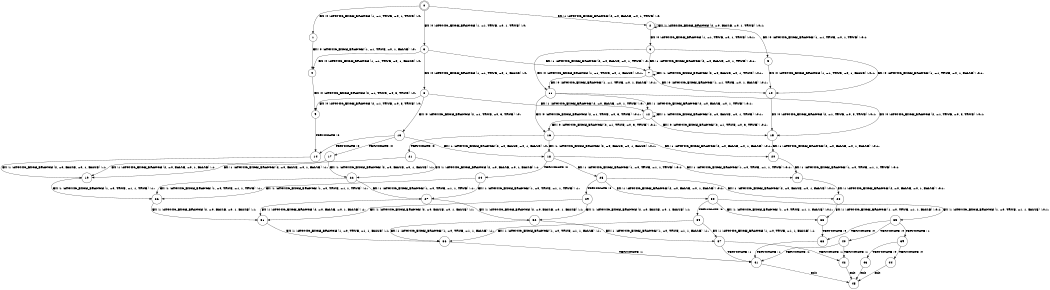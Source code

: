 digraph BCG {
size = "7, 10.5";
center = TRUE;
node [shape = circle];
0 [peripheries = 2];
0 -> 1 [label = "EX !0 !ATOMIC_EXCH_BRANCH (1, +1, TRUE, +0, 1, TRUE) !:0:"];
0 -> 2 [label = "EX !1 !ATOMIC_EXCH_BRANCH (2, +0, FALSE, +0, 1, TRUE) !:0:"];
0 -> 3 [label = "EX !0 !ATOMIC_EXCH_BRANCH (1, +1, TRUE, +0, 1, TRUE) !:0:"];
1 -> 4 [label = "EX !0 !ATOMIC_EXCH_BRANCH (1, +1, TRUE, +0, 1, FALSE) !:0:"];
2 -> 5 [label = "EX !0 !ATOMIC_EXCH_BRANCH (1, +1, TRUE, +0, 1, TRUE) !:0:1:"];
2 -> 6 [label = "EX !0 !ATOMIC_EXCH_BRANCH (1, +1, TRUE, +0, 1, TRUE) !:0:1:"];
2 -> 2 [label = "EX !1 !ATOMIC_EXCH_BRANCH (2, +0, FALSE, +0, 1, TRUE) !:0:1:"];
3 -> 4 [label = "EX !0 !ATOMIC_EXCH_BRANCH (1, +1, TRUE, +0, 1, FALSE) !:0:"];
3 -> 7 [label = "EX !1 !ATOMIC_EXCH_BRANCH (2, +0, FALSE, +0, 1, TRUE) !:0:"];
3 -> 8 [label = "EX !0 !ATOMIC_EXCH_BRANCH (1, +1, TRUE, +0, 1, FALSE) !:0:"];
4 -> 9 [label = "EX !0 !ATOMIC_EXCH_BRANCH (2, +1, TRUE, +0, 3, TRUE) !:0:"];
5 -> 10 [label = "EX !0 !ATOMIC_EXCH_BRANCH (1, +1, TRUE, +0, 1, FALSE) !:0:1:"];
6 -> 10 [label = "EX !0 !ATOMIC_EXCH_BRANCH (1, +1, TRUE, +0, 1, FALSE) !:0:1:"];
6 -> 7 [label = "EX !1 !ATOMIC_EXCH_BRANCH (2, +0, FALSE, +0, 1, TRUE) !:0:1:"];
6 -> 11 [label = "EX !0 !ATOMIC_EXCH_BRANCH (1, +1, TRUE, +0, 1, FALSE) !:0:1:"];
7 -> 10 [label = "EX !0 !ATOMIC_EXCH_BRANCH (1, +1, TRUE, +0, 1, FALSE) !:0:1:"];
7 -> 7 [label = "EX !1 !ATOMIC_EXCH_BRANCH (2, +0, FALSE, +0, 1, TRUE) !:0:1:"];
7 -> 11 [label = "EX !0 !ATOMIC_EXCH_BRANCH (1, +1, TRUE, +0, 1, FALSE) !:0:1:"];
8 -> 9 [label = "EX !0 !ATOMIC_EXCH_BRANCH (2, +1, TRUE, +0, 3, TRUE) !:0:"];
8 -> 12 [label = "EX !1 !ATOMIC_EXCH_BRANCH (2, +0, FALSE, +0, 1, TRUE) !:0:"];
8 -> 13 [label = "EX !0 !ATOMIC_EXCH_BRANCH (2, +1, TRUE, +0, 3, TRUE) !:0:"];
9 -> 14 [label = "TERMINATE !0"];
10 -> 15 [label = "EX !0 !ATOMIC_EXCH_BRANCH (2, +1, TRUE, +0, 3, TRUE) !:0:1:"];
11 -> 15 [label = "EX !0 !ATOMIC_EXCH_BRANCH (2, +1, TRUE, +0, 3, TRUE) !:0:1:"];
11 -> 12 [label = "EX !1 !ATOMIC_EXCH_BRANCH (2, +0, FALSE, +0, 1, TRUE) !:0:1:"];
11 -> 16 [label = "EX !0 !ATOMIC_EXCH_BRANCH (2, +1, TRUE, +0, 3, TRUE) !:0:1:"];
12 -> 15 [label = "EX !0 !ATOMIC_EXCH_BRANCH (2, +1, TRUE, +0, 3, TRUE) !:0:1:"];
12 -> 12 [label = "EX !1 !ATOMIC_EXCH_BRANCH (2, +0, FALSE, +0, 1, TRUE) !:0:1:"];
12 -> 16 [label = "EX !0 !ATOMIC_EXCH_BRANCH (2, +1, TRUE, +0, 3, TRUE) !:0:1:"];
13 -> 14 [label = "TERMINATE !0"];
13 -> 17 [label = "TERMINATE !0"];
13 -> 18 [label = "EX !1 !ATOMIC_EXCH_BRANCH (2, +0, FALSE, +0, 1, FALSE) !:0:"];
14 -> 19 [label = "EX !1 !ATOMIC_EXCH_BRANCH (2, +0, FALSE, +0, 1, FALSE) !:1:"];
15 -> 20 [label = "EX !1 !ATOMIC_EXCH_BRANCH (2, +0, FALSE, +0, 1, FALSE) !:0:1:"];
16 -> 20 [label = "EX !1 !ATOMIC_EXCH_BRANCH (2, +0, FALSE, +0, 1, FALSE) !:0:1:"];
16 -> 21 [label = "TERMINATE !0"];
16 -> 18 [label = "EX !1 !ATOMIC_EXCH_BRANCH (2, +0, FALSE, +0, 1, FALSE) !:0:1:"];
17 -> 19 [label = "EX !1 !ATOMIC_EXCH_BRANCH (2, +0, FALSE, +0, 1, FALSE) !:1:"];
17 -> 22 [label = "EX !1 !ATOMIC_EXCH_BRANCH (2, +0, FALSE, +0, 1, FALSE) !:1:"];
18 -> 23 [label = "EX !1 !ATOMIC_EXCH_BRANCH (1, +0, TRUE, +1, 1, TRUE) !:0:1:"];
18 -> 24 [label = "TERMINATE !0"];
18 -> 25 [label = "EX !1 !ATOMIC_EXCH_BRANCH (1, +0, TRUE, +1, 1, TRUE) !:0:1:"];
19 -> 26 [label = "EX !1 !ATOMIC_EXCH_BRANCH (1, +0, TRUE, +1, 1, TRUE) !:1:"];
20 -> 23 [label = "EX !1 !ATOMIC_EXCH_BRANCH (1, +0, TRUE, +1, 1, TRUE) !:0:1:"];
21 -> 19 [label = "EX !1 !ATOMIC_EXCH_BRANCH (2, +0, FALSE, +0, 1, FALSE) !:1:"];
21 -> 22 [label = "EX !1 !ATOMIC_EXCH_BRANCH (2, +0, FALSE, +0, 1, FALSE) !:1:"];
22 -> 26 [label = "EX !1 !ATOMIC_EXCH_BRANCH (1, +0, TRUE, +1, 1, TRUE) !:1:"];
22 -> 27 [label = "EX !1 !ATOMIC_EXCH_BRANCH (1, +0, TRUE, +1, 1, TRUE) !:1:"];
23 -> 28 [label = "EX !1 !ATOMIC_EXCH_BRANCH (2, +0, FALSE, +0, 1, FALSE) !:0:1:"];
24 -> 26 [label = "EX !1 !ATOMIC_EXCH_BRANCH (1, +0, TRUE, +1, 1, TRUE) !:1:"];
24 -> 27 [label = "EX !1 !ATOMIC_EXCH_BRANCH (1, +0, TRUE, +1, 1, TRUE) !:1:"];
25 -> 28 [label = "EX !1 !ATOMIC_EXCH_BRANCH (2, +0, FALSE, +0, 1, FALSE) !:0:1:"];
25 -> 29 [label = "TERMINATE !0"];
25 -> 30 [label = "EX !1 !ATOMIC_EXCH_BRANCH (2, +0, FALSE, +0, 1, FALSE) !:0:1:"];
26 -> 31 [label = "EX !1 !ATOMIC_EXCH_BRANCH (2, +0, FALSE, +0, 1, FALSE) !:1:"];
27 -> 31 [label = "EX !1 !ATOMIC_EXCH_BRANCH (2, +0, FALSE, +0, 1, FALSE) !:1:"];
27 -> 32 [label = "EX !1 !ATOMIC_EXCH_BRANCH (2, +0, FALSE, +0, 1, FALSE) !:1:"];
28 -> 33 [label = "EX !1 !ATOMIC_EXCH_BRANCH (1, +0, TRUE, +1, 1, FALSE) !:0:1:"];
29 -> 31 [label = "EX !1 !ATOMIC_EXCH_BRANCH (2, +0, FALSE, +0, 1, FALSE) !:1:"];
29 -> 32 [label = "EX !1 !ATOMIC_EXCH_BRANCH (2, +0, FALSE, +0, 1, FALSE) !:1:"];
30 -> 33 [label = "EX !1 !ATOMIC_EXCH_BRANCH (1, +0, TRUE, +1, 1, FALSE) !:0:1:"];
30 -> 34 [label = "TERMINATE !0"];
30 -> 35 [label = "EX !1 !ATOMIC_EXCH_BRANCH (1, +0, TRUE, +1, 1, FALSE) !:0:1:"];
31 -> 36 [label = "EX !1 !ATOMIC_EXCH_BRANCH (1, +0, TRUE, +1, 1, FALSE) !:1:"];
32 -> 36 [label = "EX !1 !ATOMIC_EXCH_BRANCH (1, +0, TRUE, +1, 1, FALSE) !:1:"];
32 -> 37 [label = "EX !1 !ATOMIC_EXCH_BRANCH (1, +0, TRUE, +1, 1, FALSE) !:1:"];
33 -> 38 [label = "TERMINATE !0"];
34 -> 36 [label = "EX !1 !ATOMIC_EXCH_BRANCH (1, +0, TRUE, +1, 1, FALSE) !:1:"];
34 -> 37 [label = "EX !1 !ATOMIC_EXCH_BRANCH (1, +0, TRUE, +1, 1, FALSE) !:1:"];
35 -> 38 [label = "TERMINATE !0"];
35 -> 39 [label = "TERMINATE !1"];
35 -> 40 [label = "TERMINATE !0"];
36 -> 41 [label = "TERMINATE !1"];
37 -> 41 [label = "TERMINATE !1"];
37 -> 42 [label = "TERMINATE !1"];
38 -> 41 [label = "TERMINATE !1"];
39 -> 43 [label = "TERMINATE !0"];
39 -> 44 [label = "TERMINATE !0"];
40 -> 41 [label = "TERMINATE !1"];
40 -> 42 [label = "TERMINATE !1"];
41 -> 45 [label = "exit"];
42 -> 45 [label = "exit"];
43 -> 45 [label = "exit"];
44 -> 45 [label = "exit"];
}
